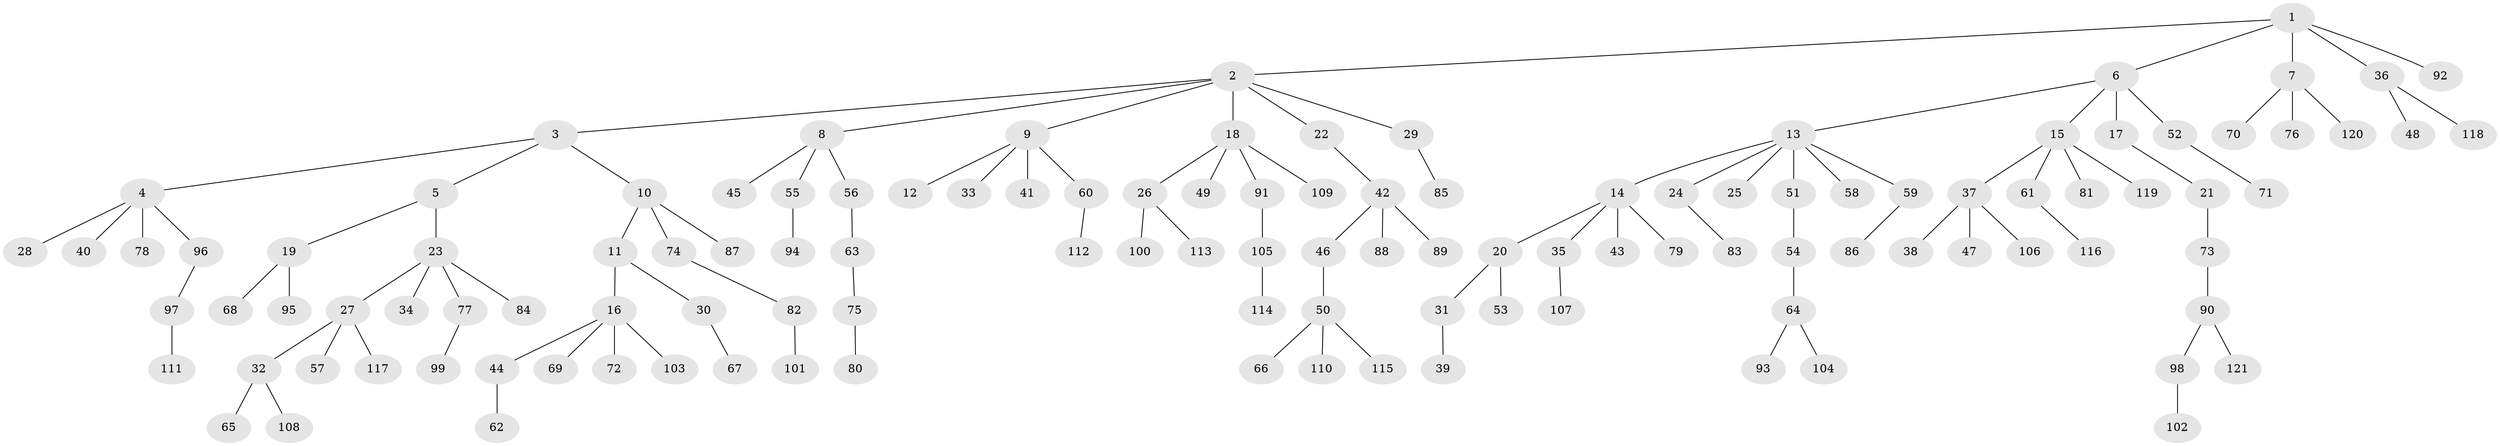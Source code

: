 // coarse degree distribution, {5: 0.023255813953488372, 9: 0.011627906976744186, 4: 0.10465116279069768, 10: 0.011627906976744186, 3: 0.06976744186046512, 1: 0.6046511627906976, 7: 0.011627906976744186, 2: 0.16279069767441862}
// Generated by graph-tools (version 1.1) at 2025/52/02/27/25 19:52:12]
// undirected, 121 vertices, 120 edges
graph export_dot {
graph [start="1"]
  node [color=gray90,style=filled];
  1;
  2;
  3;
  4;
  5;
  6;
  7;
  8;
  9;
  10;
  11;
  12;
  13;
  14;
  15;
  16;
  17;
  18;
  19;
  20;
  21;
  22;
  23;
  24;
  25;
  26;
  27;
  28;
  29;
  30;
  31;
  32;
  33;
  34;
  35;
  36;
  37;
  38;
  39;
  40;
  41;
  42;
  43;
  44;
  45;
  46;
  47;
  48;
  49;
  50;
  51;
  52;
  53;
  54;
  55;
  56;
  57;
  58;
  59;
  60;
  61;
  62;
  63;
  64;
  65;
  66;
  67;
  68;
  69;
  70;
  71;
  72;
  73;
  74;
  75;
  76;
  77;
  78;
  79;
  80;
  81;
  82;
  83;
  84;
  85;
  86;
  87;
  88;
  89;
  90;
  91;
  92;
  93;
  94;
  95;
  96;
  97;
  98;
  99;
  100;
  101;
  102;
  103;
  104;
  105;
  106;
  107;
  108;
  109;
  110;
  111;
  112;
  113;
  114;
  115;
  116;
  117;
  118;
  119;
  120;
  121;
  1 -- 2;
  1 -- 6;
  1 -- 7;
  1 -- 36;
  1 -- 92;
  2 -- 3;
  2 -- 8;
  2 -- 9;
  2 -- 18;
  2 -- 22;
  2 -- 29;
  3 -- 4;
  3 -- 5;
  3 -- 10;
  4 -- 28;
  4 -- 40;
  4 -- 78;
  4 -- 96;
  5 -- 19;
  5 -- 23;
  6 -- 13;
  6 -- 15;
  6 -- 17;
  6 -- 52;
  7 -- 70;
  7 -- 76;
  7 -- 120;
  8 -- 45;
  8 -- 55;
  8 -- 56;
  9 -- 12;
  9 -- 33;
  9 -- 41;
  9 -- 60;
  10 -- 11;
  10 -- 74;
  10 -- 87;
  11 -- 16;
  11 -- 30;
  13 -- 14;
  13 -- 24;
  13 -- 25;
  13 -- 51;
  13 -- 58;
  13 -- 59;
  14 -- 20;
  14 -- 35;
  14 -- 43;
  14 -- 79;
  15 -- 37;
  15 -- 61;
  15 -- 81;
  15 -- 119;
  16 -- 44;
  16 -- 69;
  16 -- 72;
  16 -- 103;
  17 -- 21;
  18 -- 26;
  18 -- 49;
  18 -- 91;
  18 -- 109;
  19 -- 68;
  19 -- 95;
  20 -- 31;
  20 -- 53;
  21 -- 73;
  22 -- 42;
  23 -- 27;
  23 -- 34;
  23 -- 77;
  23 -- 84;
  24 -- 83;
  26 -- 100;
  26 -- 113;
  27 -- 32;
  27 -- 57;
  27 -- 117;
  29 -- 85;
  30 -- 67;
  31 -- 39;
  32 -- 65;
  32 -- 108;
  35 -- 107;
  36 -- 48;
  36 -- 118;
  37 -- 38;
  37 -- 47;
  37 -- 106;
  42 -- 46;
  42 -- 88;
  42 -- 89;
  44 -- 62;
  46 -- 50;
  50 -- 66;
  50 -- 110;
  50 -- 115;
  51 -- 54;
  52 -- 71;
  54 -- 64;
  55 -- 94;
  56 -- 63;
  59 -- 86;
  60 -- 112;
  61 -- 116;
  63 -- 75;
  64 -- 93;
  64 -- 104;
  73 -- 90;
  74 -- 82;
  75 -- 80;
  77 -- 99;
  82 -- 101;
  90 -- 98;
  90 -- 121;
  91 -- 105;
  96 -- 97;
  97 -- 111;
  98 -- 102;
  105 -- 114;
}
